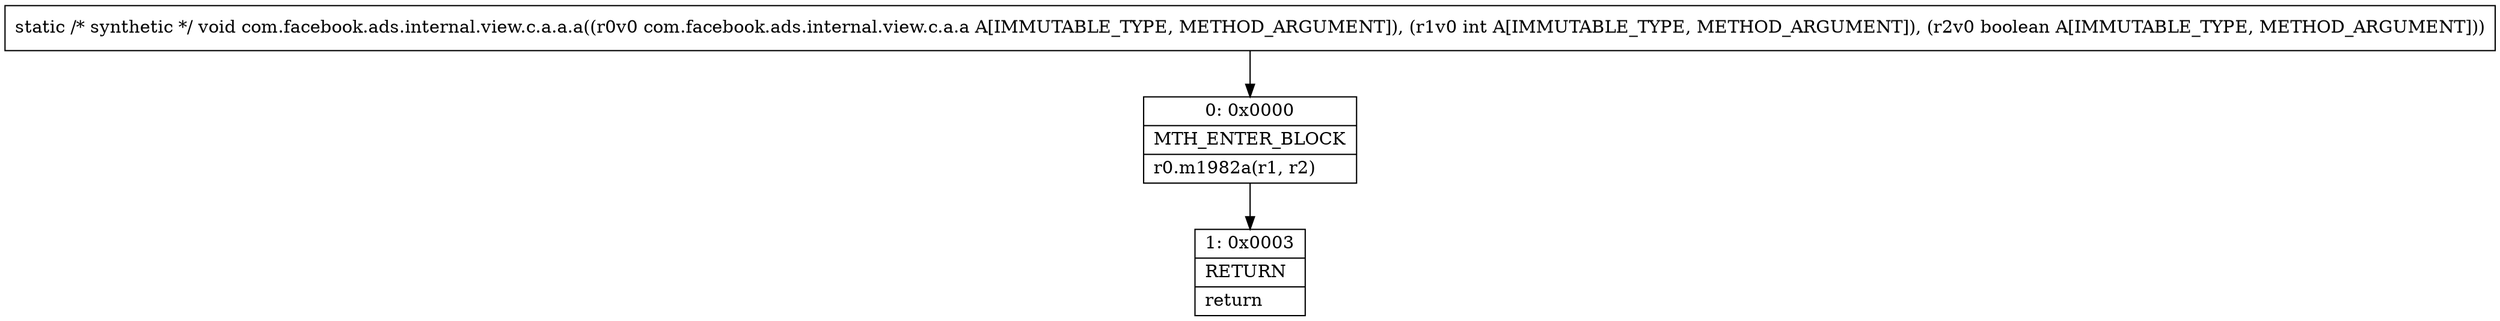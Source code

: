 digraph "CFG forcom.facebook.ads.internal.view.c.a.a.a(Lcom\/facebook\/ads\/internal\/view\/c\/a\/a;IZ)V" {
Node_0 [shape=record,label="{0\:\ 0x0000|MTH_ENTER_BLOCK\l|r0.m1982a(r1, r2)\l}"];
Node_1 [shape=record,label="{1\:\ 0x0003|RETURN\l|return\l}"];
MethodNode[shape=record,label="{static \/* synthetic *\/ void com.facebook.ads.internal.view.c.a.a.a((r0v0 com.facebook.ads.internal.view.c.a.a A[IMMUTABLE_TYPE, METHOD_ARGUMENT]), (r1v0 int A[IMMUTABLE_TYPE, METHOD_ARGUMENT]), (r2v0 boolean A[IMMUTABLE_TYPE, METHOD_ARGUMENT])) }"];
MethodNode -> Node_0;
Node_0 -> Node_1;
}

